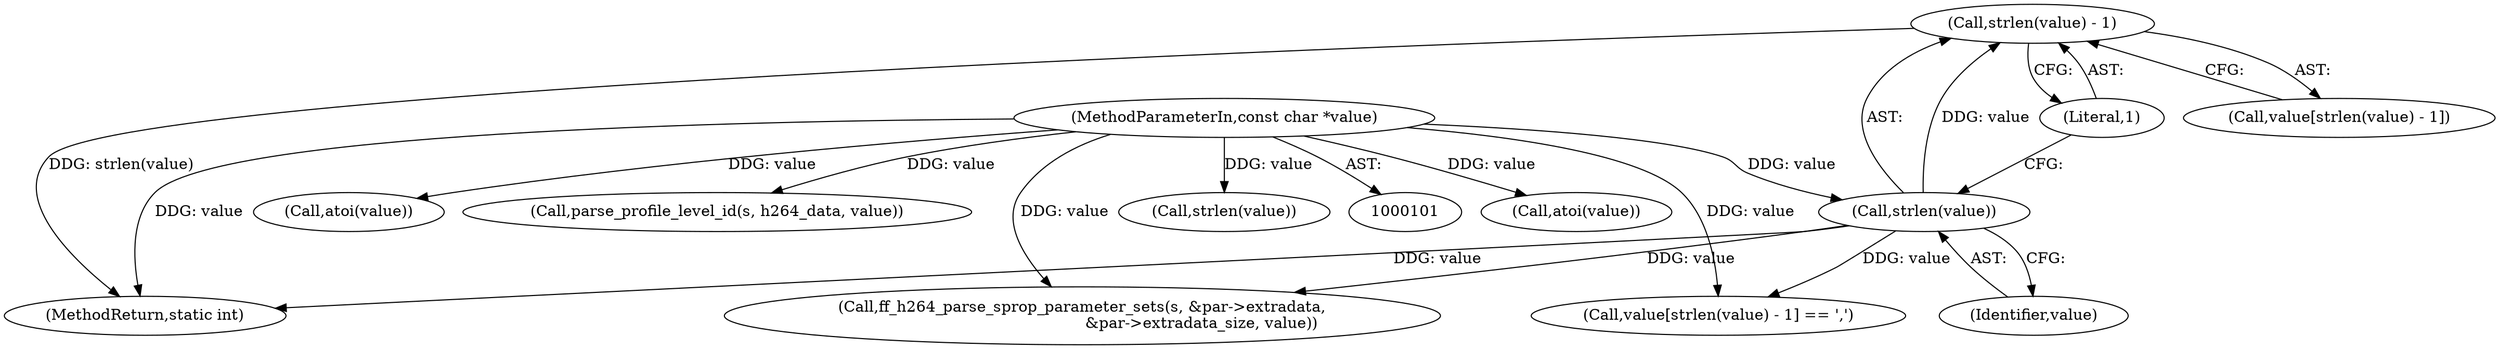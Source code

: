 digraph "0_FFmpeg_c42a1388a6d1bfd8001bf6a4241d8ca27e49326d@API" {
"1000170" [label="(Call,strlen(value) - 1)"];
"1000171" [label="(Call,strlen(value))"];
"1000106" [label="(MethodParameterIn,const char *value)"];
"1000219" [label="(MethodReturn,static int)"];
"1000124" [label="(Call,atoi(value))"];
"1000171" [label="(Call,strlen(value))"];
"1000130" [label="(Call,atoi(value))"];
"1000154" [label="(Call,parse_profile_level_id(s, h264_data, value))"];
"1000172" [label="(Identifier,value)"];
"1000167" [label="(Call,value[strlen(value) - 1] == ',')"];
"1000170" [label="(Call,strlen(value) - 1)"];
"1000173" [label="(Literal,1)"];
"1000194" [label="(Call,ff_h264_parse_sprop_parameter_sets(s, &par->extradata,\n                                                 &par->extradata_size, value))"];
"1000151" [label="(Call,strlen(value))"];
"1000106" [label="(MethodParameterIn,const char *value)"];
"1000168" [label="(Call,value[strlen(value) - 1])"];
"1000170" -> "1000168"  [label="AST: "];
"1000170" -> "1000173"  [label="CFG: "];
"1000171" -> "1000170"  [label="AST: "];
"1000173" -> "1000170"  [label="AST: "];
"1000168" -> "1000170"  [label="CFG: "];
"1000170" -> "1000219"  [label="DDG: strlen(value)"];
"1000171" -> "1000170"  [label="DDG: value"];
"1000171" -> "1000172"  [label="CFG: "];
"1000172" -> "1000171"  [label="AST: "];
"1000173" -> "1000171"  [label="CFG: "];
"1000171" -> "1000219"  [label="DDG: value"];
"1000171" -> "1000167"  [label="DDG: value"];
"1000106" -> "1000171"  [label="DDG: value"];
"1000171" -> "1000194"  [label="DDG: value"];
"1000106" -> "1000101"  [label="AST: "];
"1000106" -> "1000219"  [label="DDG: value"];
"1000106" -> "1000124"  [label="DDG: value"];
"1000106" -> "1000130"  [label="DDG: value"];
"1000106" -> "1000151"  [label="DDG: value"];
"1000106" -> "1000154"  [label="DDG: value"];
"1000106" -> "1000167"  [label="DDG: value"];
"1000106" -> "1000194"  [label="DDG: value"];
}
